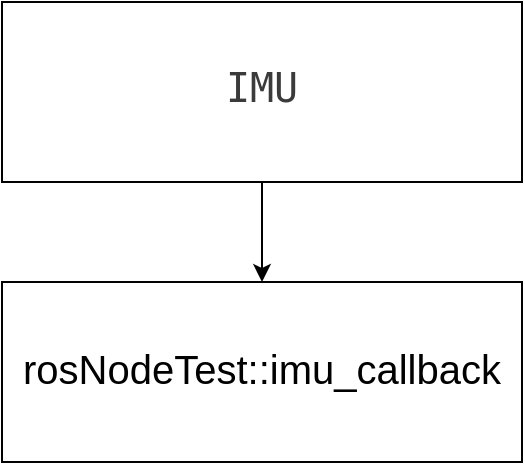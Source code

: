 <mxfile version="23.0.2" type="github">
  <diagram name="第 1 页" id="BMI3TO_A13qGgQereJoH">
    <mxGraphModel dx="2074" dy="1081" grid="1" gridSize="10" guides="1" tooltips="1" connect="1" arrows="1" fold="1" page="1" pageScale="1" pageWidth="827" pageHeight="1169" math="0" shadow="0">
      <root>
        <mxCell id="0" />
        <mxCell id="1" parent="0" />
        <mxCell id="yRf9XnGvgQIM5agSzu8s-1" style="edgeStyle=orthogonalEdgeStyle;rounded=0;orthogonalLoop=1;jettySize=auto;html=1;exitX=0.5;exitY=1;exitDx=0;exitDy=0;entryX=0.5;entryY=0;entryDx=0;entryDy=0;" edge="1" parent="1" source="YRnL23W9Cz6jn8uFclqp-1" target="YRnL23W9Cz6jn8uFclqp-2">
          <mxGeometry relative="1" as="geometry" />
        </mxCell>
        <mxCell id="YRnL23W9Cz6jn8uFclqp-1" value="&lt;div style=&quot;color: rgb(59, 59, 59); background-color: rgb(255, 255, 255); font-family: &amp;quot;Droid Sans Mono&amp;quot;, &amp;quot;monospace&amp;quot;, monospace; line-height: 196%;&quot;&gt;&lt;span style=&quot;font-size: 20px;&quot;&gt;IMU&lt;/span&gt;&lt;/div&gt;" style="rounded=0;whiteSpace=wrap;html=1;" parent="1" vertex="1">
          <mxGeometry x="240" y="180" width="260" height="90" as="geometry" />
        </mxCell>
        <mxCell id="YRnL23W9Cz6jn8uFclqp-2" value="&lt;div style=&quot;background-color: rgb(255, 255, 255); line-height: 196%;&quot;&gt;&lt;div style=&quot;line-height: 19px;&quot;&gt;&lt;font style=&quot;font-size: 20px;&quot;&gt;rosNodeTest::imu_callback&lt;/font&gt;&lt;/div&gt;&lt;/div&gt;" style="rounded=0;whiteSpace=wrap;html=1;" parent="1" vertex="1">
          <mxGeometry x="240" y="320" width="260" height="90" as="geometry" />
        </mxCell>
      </root>
    </mxGraphModel>
  </diagram>
</mxfile>
